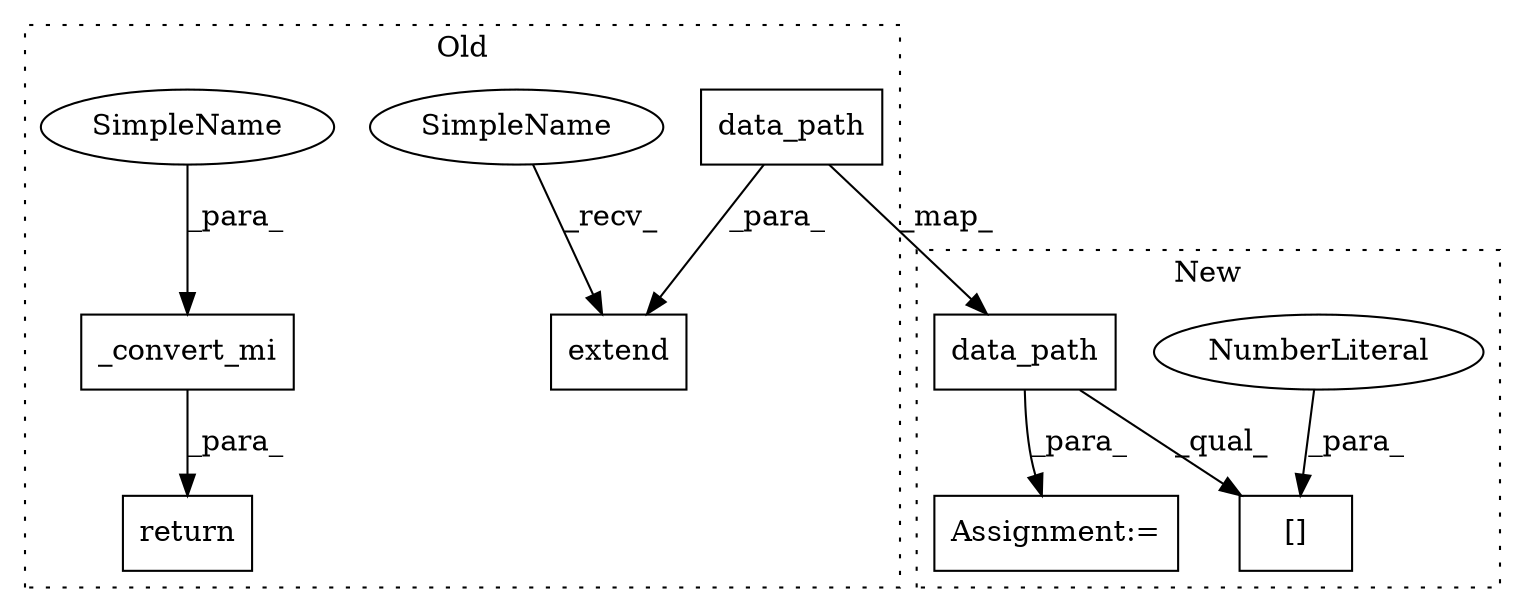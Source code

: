 digraph G {
subgraph cluster0 {
1 [label="_convert_mi" a="32" s="6607,6647" l="12,1" shape="box"];
4 [label="extend" a="32" s="6396,6447" l="7,1" shape="box"];
5 [label="data_path" a="32" s="6403,6446" l="10,1" shape="box"];
8 [label="return" a="41" s="6600" l="7" shape="box"];
9 [label="SimpleName" a="42" s="6385" l="10" shape="ellipse"];
10 [label="SimpleName" a="42" s="6619" l="10" shape="ellipse"];
label = "Old";
style="dotted";
}
subgraph cluster1 {
2 [label="[]" a="2" s="7564,7574" l="9,1" shape="box"];
3 [label="NumberLiteral" a="34" s="7573" l="1" shape="ellipse"];
6 [label="data_path" a="32" s="7472,7515" l="10,1" shape="box"];
7 [label="Assignment:=" a="7" s="7550" l="2" shape="box"];
label = "New";
style="dotted";
}
1 -> 8 [label="_para_"];
3 -> 2 [label="_para_"];
5 -> 6 [label="_map_"];
5 -> 4 [label="_para_"];
6 -> 2 [label="_qual_"];
6 -> 7 [label="_para_"];
9 -> 4 [label="_recv_"];
10 -> 1 [label="_para_"];
}